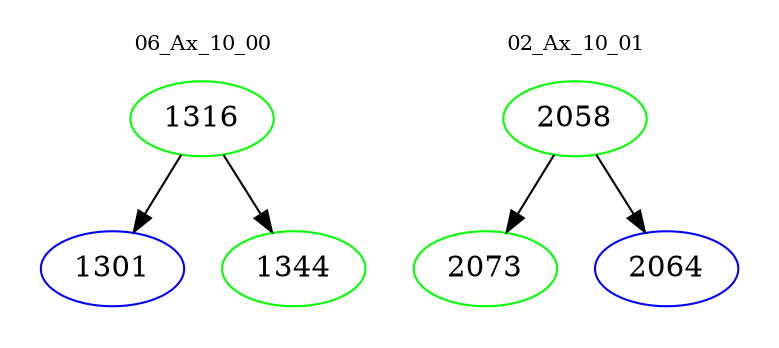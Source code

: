 digraph{
subgraph cluster_0 {
color = white
label = "06_Ax_10_00";
fontsize=10;
T0_1316 [label="1316", color="green"]
T0_1316 -> T0_1301 [color="black"]
T0_1301 [label="1301", color="blue"]
T0_1316 -> T0_1344 [color="black"]
T0_1344 [label="1344", color="green"]
}
subgraph cluster_1 {
color = white
label = "02_Ax_10_01";
fontsize=10;
T1_2058 [label="2058", color="green"]
T1_2058 -> T1_2073 [color="black"]
T1_2073 [label="2073", color="green"]
T1_2058 -> T1_2064 [color="black"]
T1_2064 [label="2064", color="blue"]
}
}
